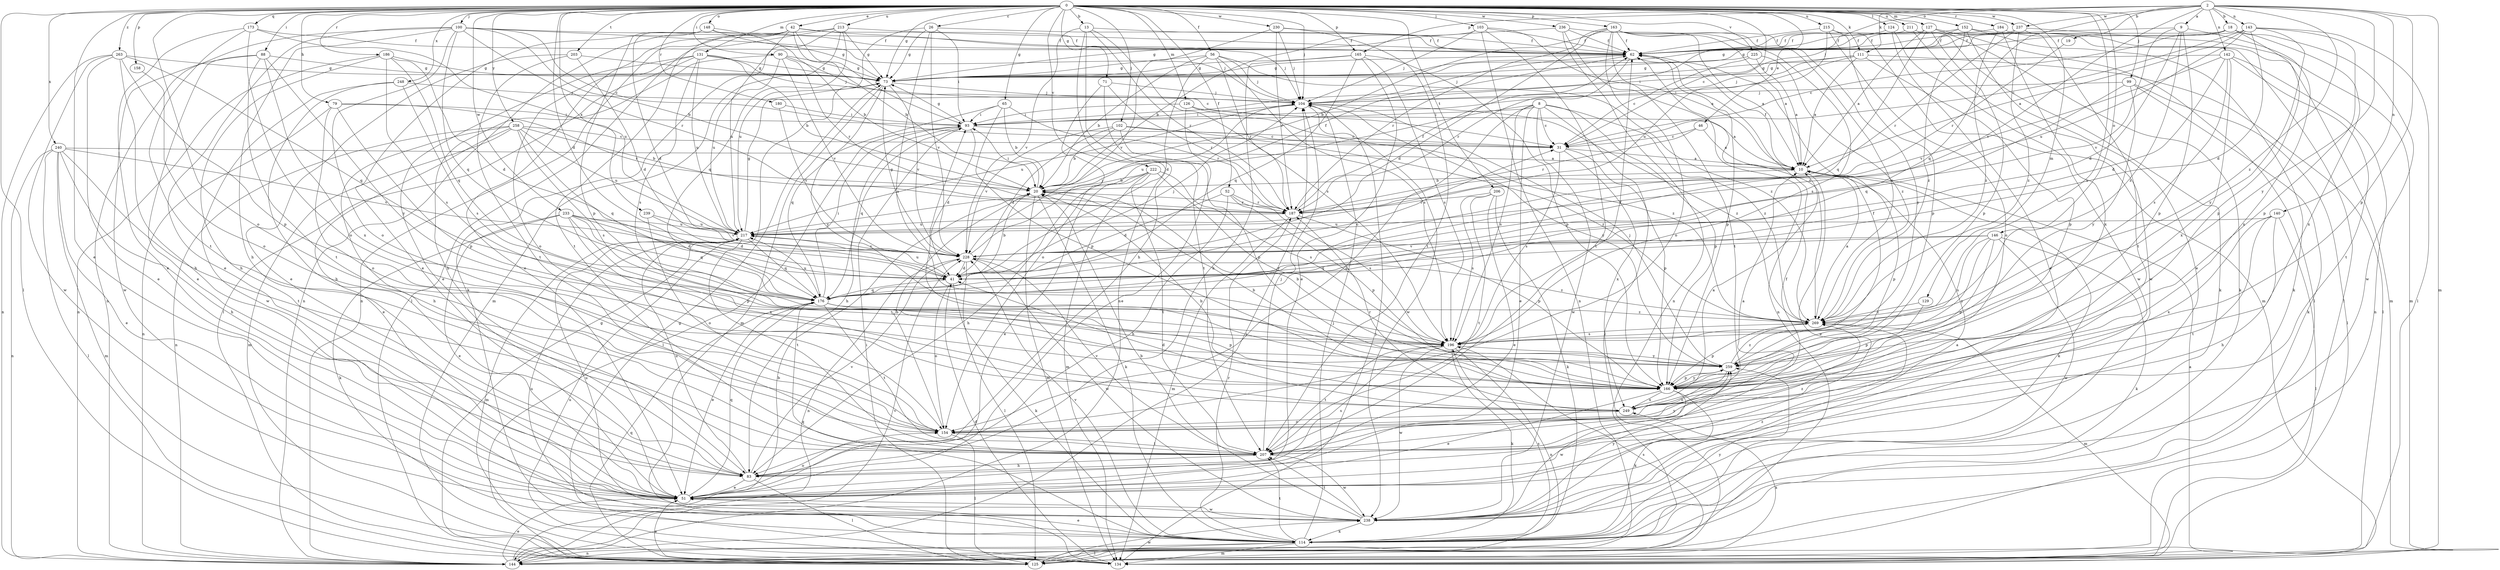 strict digraph  {
0;
2;
8;
9;
10;
13;
18;
19;
20;
26;
31;
41;
42;
46;
51;
52;
56;
62;
65;
71;
73;
79;
83;
88;
90;
93;
99;
100;
102;
103;
104;
111;
114;
124;
125;
126;
127;
129;
131;
134;
140;
142;
143;
144;
146;
148;
152;
154;
158;
163;
165;
166;
173;
176;
180;
184;
186;
187;
196;
203;
206;
207;
211;
213;
215;
217;
222;
225;
228;
230;
233;
236;
237;
238;
239;
240;
248;
249;
258;
259;
263;
269;
0 -> 13  [label=b];
0 -> 26  [label=c];
0 -> 31  [label=c];
0 -> 41  [label=d];
0 -> 42  [label=e];
0 -> 46  [label=e];
0 -> 51  [label=e];
0 -> 52  [label=f];
0 -> 56  [label=f];
0 -> 65  [label=g];
0 -> 71  [label=g];
0 -> 73  [label=g];
0 -> 79  [label=h];
0 -> 88  [label=i];
0 -> 90  [label=i];
0 -> 99  [label=j];
0 -> 100  [label=j];
0 -> 102  [label=j];
0 -> 103  [label=j];
0 -> 104  [label=j];
0 -> 111  [label=k];
0 -> 124  [label=l];
0 -> 125  [label=l];
0 -> 126  [label=m];
0 -> 127  [label=m];
0 -> 129  [label=m];
0 -> 131  [label=m];
0 -> 146  [label=o];
0 -> 148  [label=o];
0 -> 152  [label=o];
0 -> 154  [label=o];
0 -> 158  [label=p];
0 -> 163  [label=p];
0 -> 165  [label=p];
0 -> 173  [label=q];
0 -> 180  [label=r];
0 -> 184  [label=r];
0 -> 186  [label=r];
0 -> 196  [label=s];
0 -> 203  [label=t];
0 -> 206  [label=t];
0 -> 211  [label=u];
0 -> 213  [label=u];
0 -> 215  [label=u];
0 -> 222  [label=v];
0 -> 225  [label=v];
0 -> 230  [label=w];
0 -> 233  [label=w];
0 -> 236  [label=w];
0 -> 237  [label=w];
0 -> 239  [label=x];
0 -> 240  [label=x];
0 -> 248  [label=x];
0 -> 258  [label=y];
0 -> 263  [label=z];
2 -> 9  [label=a];
2 -> 18  [label=b];
2 -> 19  [label=b];
2 -> 104  [label=j];
2 -> 111  [label=k];
2 -> 134  [label=m];
2 -> 140  [label=n];
2 -> 142  [label=n];
2 -> 143  [label=n];
2 -> 165  [label=p];
2 -> 166  [label=p];
2 -> 176  [label=q];
2 -> 228  [label=v];
2 -> 237  [label=w];
2 -> 259  [label=y];
2 -> 269  [label=z];
8 -> 31  [label=c];
8 -> 51  [label=e];
8 -> 93  [label=i];
8 -> 125  [label=l];
8 -> 154  [label=o];
8 -> 166  [label=p];
8 -> 196  [label=s];
8 -> 217  [label=u];
8 -> 238  [label=w];
8 -> 269  [label=z];
9 -> 41  [label=d];
9 -> 62  [label=f];
9 -> 166  [label=p];
9 -> 228  [label=v];
9 -> 249  [label=x];
9 -> 269  [label=z];
10 -> 20  [label=b];
10 -> 51  [label=e];
10 -> 62  [label=f];
10 -> 114  [label=k];
10 -> 166  [label=p];
13 -> 62  [label=f];
13 -> 83  [label=h];
13 -> 144  [label=n];
13 -> 187  [label=r];
13 -> 196  [label=s];
13 -> 228  [label=v];
18 -> 31  [label=c];
18 -> 62  [label=f];
18 -> 73  [label=g];
18 -> 166  [label=p];
18 -> 238  [label=w];
18 -> 249  [label=x];
19 -> 187  [label=r];
20 -> 62  [label=f];
20 -> 93  [label=i];
20 -> 114  [label=k];
20 -> 134  [label=m];
20 -> 187  [label=r];
26 -> 62  [label=f];
26 -> 73  [label=g];
26 -> 93  [label=i];
26 -> 196  [label=s];
26 -> 217  [label=u];
26 -> 228  [label=v];
31 -> 10  [label=a];
31 -> 166  [label=p];
31 -> 196  [label=s];
31 -> 249  [label=x];
41 -> 20  [label=b];
41 -> 104  [label=j];
41 -> 114  [label=k];
41 -> 154  [label=o];
41 -> 176  [label=q];
41 -> 217  [label=u];
42 -> 20  [label=b];
42 -> 51  [label=e];
42 -> 62  [label=f];
42 -> 93  [label=i];
42 -> 104  [label=j];
42 -> 144  [label=n];
42 -> 207  [label=t];
42 -> 217  [label=u];
46 -> 10  [label=a];
46 -> 31  [label=c];
46 -> 187  [label=r];
51 -> 62  [label=f];
51 -> 154  [label=o];
51 -> 176  [label=q];
51 -> 238  [label=w];
52 -> 41  [label=d];
52 -> 83  [label=h];
52 -> 166  [label=p];
52 -> 187  [label=r];
52 -> 196  [label=s];
56 -> 20  [label=b];
56 -> 41  [label=d];
56 -> 73  [label=g];
56 -> 104  [label=j];
56 -> 187  [label=r];
56 -> 196  [label=s];
56 -> 269  [label=z];
62 -> 73  [label=g];
62 -> 104  [label=j];
62 -> 144  [label=n];
62 -> 166  [label=p];
62 -> 187  [label=r];
65 -> 20  [label=b];
65 -> 93  [label=i];
65 -> 166  [label=p];
65 -> 176  [label=q];
65 -> 187  [label=r];
71 -> 104  [label=j];
71 -> 154  [label=o];
71 -> 187  [label=r];
71 -> 207  [label=t];
73 -> 104  [label=j];
73 -> 134  [label=m];
73 -> 228  [label=v];
73 -> 259  [label=y];
79 -> 93  [label=i];
79 -> 144  [label=n];
79 -> 154  [label=o];
79 -> 166  [label=p];
79 -> 187  [label=r];
83 -> 51  [label=e];
83 -> 125  [label=l];
83 -> 196  [label=s];
83 -> 217  [label=u];
83 -> 228  [label=v];
88 -> 51  [label=e];
88 -> 73  [label=g];
88 -> 207  [label=t];
88 -> 238  [label=w];
88 -> 249  [label=x];
88 -> 259  [label=y];
90 -> 31  [label=c];
90 -> 73  [label=g];
90 -> 83  [label=h];
90 -> 187  [label=r];
90 -> 217  [label=u];
90 -> 228  [label=v];
93 -> 31  [label=c];
93 -> 41  [label=d];
93 -> 73  [label=g];
93 -> 83  [label=h];
93 -> 125  [label=l];
93 -> 176  [label=q];
99 -> 104  [label=j];
99 -> 114  [label=k];
99 -> 125  [label=l];
99 -> 176  [label=q];
99 -> 259  [label=y];
100 -> 20  [label=b];
100 -> 31  [label=c];
100 -> 51  [label=e];
100 -> 62  [label=f];
100 -> 83  [label=h];
100 -> 104  [label=j];
100 -> 144  [label=n];
100 -> 154  [label=o];
100 -> 176  [label=q];
100 -> 187  [label=r];
102 -> 20  [label=b];
102 -> 31  [label=c];
102 -> 41  [label=d];
102 -> 166  [label=p];
102 -> 228  [label=v];
102 -> 269  [label=z];
103 -> 10  [label=a];
103 -> 20  [label=b];
103 -> 62  [label=f];
103 -> 104  [label=j];
103 -> 144  [label=n];
103 -> 207  [label=t];
104 -> 93  [label=i];
104 -> 217  [label=u];
104 -> 238  [label=w];
104 -> 259  [label=y];
104 -> 269  [label=z];
111 -> 10  [label=a];
111 -> 73  [label=g];
111 -> 93  [label=i];
111 -> 104  [label=j];
111 -> 125  [label=l];
111 -> 166  [label=p];
114 -> 51  [label=e];
114 -> 104  [label=j];
114 -> 125  [label=l];
114 -> 134  [label=m];
114 -> 144  [label=n];
114 -> 176  [label=q];
114 -> 187  [label=r];
114 -> 196  [label=s];
114 -> 207  [label=t];
114 -> 217  [label=u];
114 -> 228  [label=v];
114 -> 259  [label=y];
124 -> 51  [label=e];
124 -> 62  [label=f];
124 -> 238  [label=w];
125 -> 51  [label=e];
125 -> 73  [label=g];
125 -> 93  [label=i];
125 -> 176  [label=q];
125 -> 196  [label=s];
125 -> 238  [label=w];
125 -> 249  [label=x];
126 -> 10  [label=a];
126 -> 51  [label=e];
126 -> 93  [label=i];
126 -> 269  [label=z];
127 -> 10  [label=a];
127 -> 62  [label=f];
127 -> 114  [label=k];
127 -> 125  [label=l];
127 -> 166  [label=p];
127 -> 176  [label=q];
129 -> 166  [label=p];
129 -> 269  [label=z];
131 -> 20  [label=b];
131 -> 51  [label=e];
131 -> 73  [label=g];
131 -> 104  [label=j];
131 -> 125  [label=l];
131 -> 154  [label=o];
131 -> 196  [label=s];
131 -> 217  [label=u];
134 -> 10  [label=a];
134 -> 41  [label=d];
134 -> 73  [label=g];
134 -> 104  [label=j];
134 -> 217  [label=u];
140 -> 83  [label=h];
140 -> 125  [label=l];
140 -> 207  [label=t];
140 -> 217  [label=u];
140 -> 249  [label=x];
142 -> 41  [label=d];
142 -> 73  [label=g];
142 -> 144  [label=n];
142 -> 196  [label=s];
142 -> 207  [label=t];
142 -> 228  [label=v];
142 -> 249  [label=x];
143 -> 10  [label=a];
143 -> 31  [label=c];
143 -> 41  [label=d];
143 -> 62  [label=f];
143 -> 125  [label=l];
143 -> 166  [label=p];
143 -> 217  [label=u];
143 -> 259  [label=y];
144 -> 20  [label=b];
144 -> 51  [label=e];
144 -> 104  [label=j];
144 -> 228  [label=v];
146 -> 114  [label=k];
146 -> 166  [label=p];
146 -> 176  [label=q];
146 -> 196  [label=s];
146 -> 228  [label=v];
146 -> 238  [label=w];
146 -> 259  [label=y];
148 -> 20  [label=b];
148 -> 41  [label=d];
148 -> 51  [label=e];
148 -> 62  [label=f];
148 -> 73  [label=g];
148 -> 166  [label=p];
152 -> 51  [label=e];
152 -> 62  [label=f];
152 -> 93  [label=i];
152 -> 114  [label=k];
152 -> 125  [label=l];
152 -> 269  [label=z];
154 -> 10  [label=a];
154 -> 20  [label=b];
154 -> 125  [label=l];
154 -> 207  [label=t];
158 -> 154  [label=o];
163 -> 10  [label=a];
163 -> 20  [label=b];
163 -> 41  [label=d];
163 -> 62  [label=f];
163 -> 154  [label=o];
163 -> 187  [label=r];
163 -> 196  [label=s];
163 -> 207  [label=t];
163 -> 259  [label=y];
163 -> 269  [label=z];
165 -> 51  [label=e];
165 -> 73  [label=g];
165 -> 83  [label=h];
165 -> 166  [label=p];
165 -> 176  [label=q];
165 -> 196  [label=s];
166 -> 20  [label=b];
166 -> 51  [label=e];
166 -> 93  [label=i];
166 -> 114  [label=k];
166 -> 238  [label=w];
166 -> 249  [label=x];
166 -> 259  [label=y];
173 -> 51  [label=e];
173 -> 62  [label=f];
173 -> 154  [label=o];
173 -> 207  [label=t];
173 -> 217  [label=u];
176 -> 31  [label=c];
176 -> 51  [label=e];
176 -> 93  [label=i];
176 -> 166  [label=p];
176 -> 207  [label=t];
176 -> 217  [label=u];
176 -> 269  [label=z];
180 -> 93  [label=i];
180 -> 228  [label=v];
184 -> 62  [label=f];
184 -> 134  [label=m];
184 -> 249  [label=x];
184 -> 269  [label=z];
186 -> 41  [label=d];
186 -> 73  [label=g];
186 -> 83  [label=h];
186 -> 144  [label=n];
186 -> 176  [label=q];
186 -> 196  [label=s];
187 -> 62  [label=f];
187 -> 134  [label=m];
187 -> 166  [label=p];
187 -> 217  [label=u];
196 -> 62  [label=f];
196 -> 114  [label=k];
196 -> 144  [label=n];
196 -> 207  [label=t];
196 -> 238  [label=w];
196 -> 259  [label=y];
203 -> 41  [label=d];
203 -> 51  [label=e];
203 -> 73  [label=g];
203 -> 207  [label=t];
206 -> 51  [label=e];
206 -> 114  [label=k];
206 -> 187  [label=r];
206 -> 196  [label=s];
206 -> 207  [label=t];
207 -> 83  [label=h];
207 -> 104  [label=j];
207 -> 228  [label=v];
207 -> 238  [label=w];
207 -> 259  [label=y];
207 -> 269  [label=z];
211 -> 62  [label=f];
211 -> 114  [label=k];
211 -> 238  [label=w];
213 -> 62  [label=f];
213 -> 73  [label=g];
213 -> 114  [label=k];
213 -> 125  [label=l];
213 -> 134  [label=m];
213 -> 144  [label=n];
213 -> 176  [label=q];
215 -> 62  [label=f];
215 -> 134  [label=m];
215 -> 154  [label=o];
215 -> 166  [label=p];
215 -> 217  [label=u];
217 -> 73  [label=g];
217 -> 134  [label=m];
217 -> 176  [label=q];
217 -> 207  [label=t];
217 -> 228  [label=v];
222 -> 20  [label=b];
222 -> 51  [label=e];
222 -> 83  [label=h];
222 -> 134  [label=m];
222 -> 196  [label=s];
222 -> 207  [label=t];
222 -> 259  [label=y];
225 -> 10  [label=a];
225 -> 31  [label=c];
225 -> 73  [label=g];
225 -> 269  [label=z];
228 -> 41  [label=d];
228 -> 73  [label=g];
228 -> 104  [label=j];
228 -> 125  [label=l];
228 -> 144  [label=n];
228 -> 238  [label=w];
228 -> 269  [label=z];
230 -> 62  [label=f];
230 -> 104  [label=j];
230 -> 187  [label=r];
230 -> 207  [label=t];
230 -> 228  [label=v];
233 -> 41  [label=d];
233 -> 51  [label=e];
233 -> 114  [label=k];
233 -> 166  [label=p];
233 -> 176  [label=q];
233 -> 217  [label=u];
233 -> 228  [label=v];
233 -> 249  [label=x];
236 -> 10  [label=a];
236 -> 62  [label=f];
236 -> 73  [label=g];
236 -> 144  [label=n];
236 -> 269  [label=z];
237 -> 62  [label=f];
237 -> 73  [label=g];
237 -> 134  [label=m];
237 -> 187  [label=r];
237 -> 207  [label=t];
237 -> 269  [label=z];
238 -> 10  [label=a];
238 -> 20  [label=b];
238 -> 114  [label=k];
238 -> 207  [label=t];
238 -> 217  [label=u];
238 -> 259  [label=y];
238 -> 269  [label=z];
239 -> 41  [label=d];
239 -> 154  [label=o];
239 -> 217  [label=u];
240 -> 10  [label=a];
240 -> 51  [label=e];
240 -> 83  [label=h];
240 -> 125  [label=l];
240 -> 134  [label=m];
240 -> 144  [label=n];
240 -> 207  [label=t];
240 -> 228  [label=v];
248 -> 83  [label=h];
248 -> 104  [label=j];
248 -> 196  [label=s];
248 -> 238  [label=w];
249 -> 10  [label=a];
249 -> 20  [label=b];
249 -> 41  [label=d];
249 -> 154  [label=o];
249 -> 187  [label=r];
258 -> 20  [label=b];
258 -> 31  [label=c];
258 -> 51  [label=e];
258 -> 83  [label=h];
258 -> 134  [label=m];
258 -> 144  [label=n];
258 -> 176  [label=q];
258 -> 196  [label=s];
258 -> 217  [label=u];
259 -> 20  [label=b];
259 -> 62  [label=f];
259 -> 104  [label=j];
259 -> 154  [label=o];
259 -> 166  [label=p];
259 -> 269  [label=z];
263 -> 51  [label=e];
263 -> 73  [label=g];
263 -> 83  [label=h];
263 -> 144  [label=n];
263 -> 166  [label=p];
263 -> 176  [label=q];
263 -> 238  [label=w];
269 -> 10  [label=a];
269 -> 134  [label=m];
269 -> 166  [label=p];
269 -> 196  [label=s];
}
